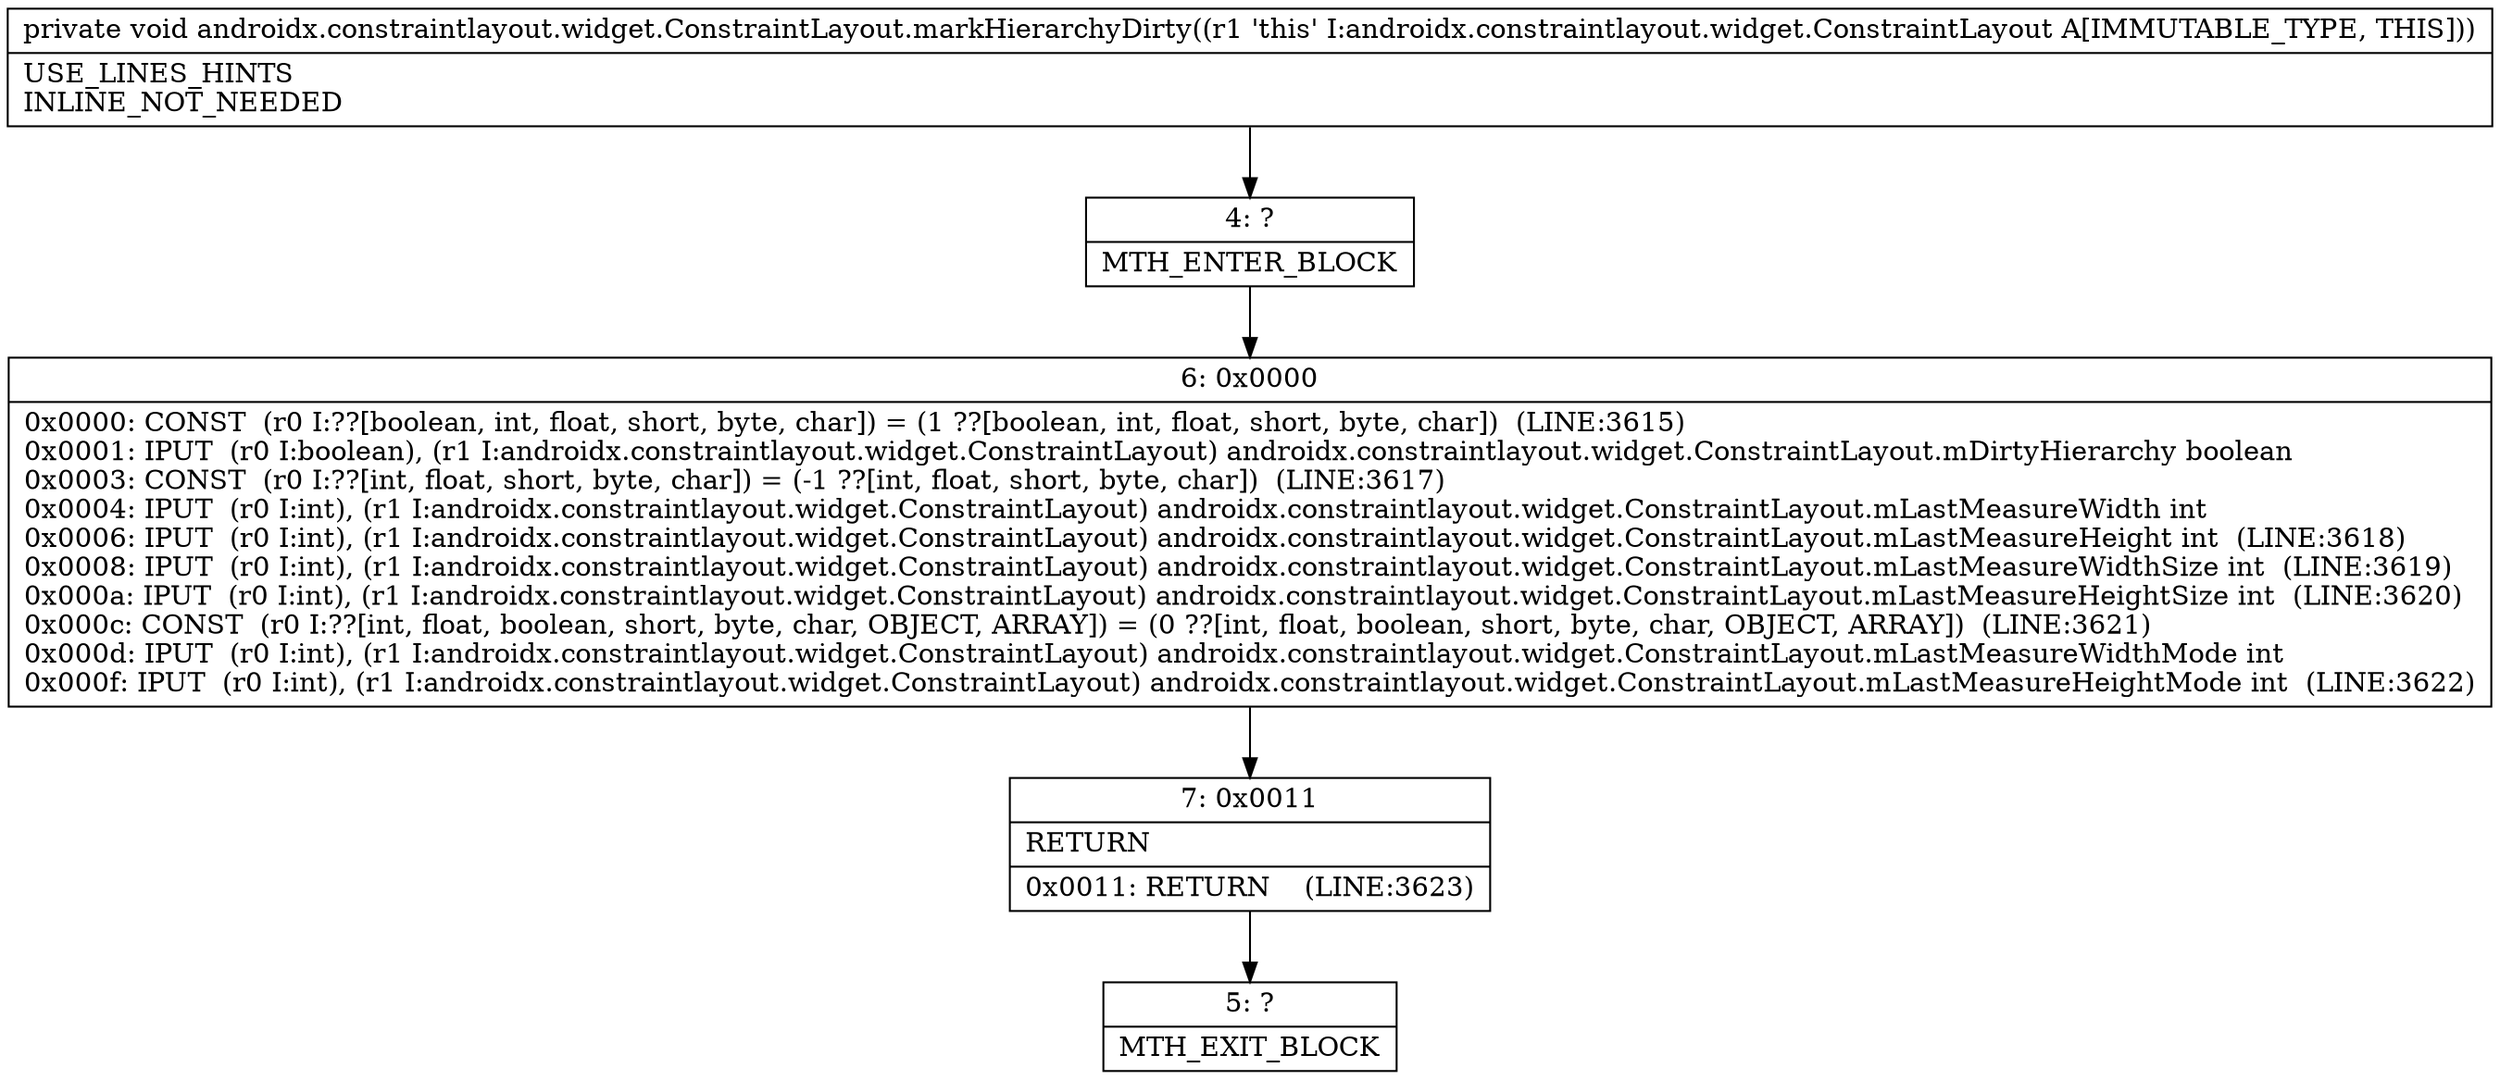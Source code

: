 digraph "CFG forandroidx.constraintlayout.widget.ConstraintLayout.markHierarchyDirty()V" {
Node_4 [shape=record,label="{4\:\ ?|MTH_ENTER_BLOCK\l}"];
Node_6 [shape=record,label="{6\:\ 0x0000|0x0000: CONST  (r0 I:??[boolean, int, float, short, byte, char]) = (1 ??[boolean, int, float, short, byte, char])  (LINE:3615)\l0x0001: IPUT  (r0 I:boolean), (r1 I:androidx.constraintlayout.widget.ConstraintLayout) androidx.constraintlayout.widget.ConstraintLayout.mDirtyHierarchy boolean \l0x0003: CONST  (r0 I:??[int, float, short, byte, char]) = (\-1 ??[int, float, short, byte, char])  (LINE:3617)\l0x0004: IPUT  (r0 I:int), (r1 I:androidx.constraintlayout.widget.ConstraintLayout) androidx.constraintlayout.widget.ConstraintLayout.mLastMeasureWidth int \l0x0006: IPUT  (r0 I:int), (r1 I:androidx.constraintlayout.widget.ConstraintLayout) androidx.constraintlayout.widget.ConstraintLayout.mLastMeasureHeight int  (LINE:3618)\l0x0008: IPUT  (r0 I:int), (r1 I:androidx.constraintlayout.widget.ConstraintLayout) androidx.constraintlayout.widget.ConstraintLayout.mLastMeasureWidthSize int  (LINE:3619)\l0x000a: IPUT  (r0 I:int), (r1 I:androidx.constraintlayout.widget.ConstraintLayout) androidx.constraintlayout.widget.ConstraintLayout.mLastMeasureHeightSize int  (LINE:3620)\l0x000c: CONST  (r0 I:??[int, float, boolean, short, byte, char, OBJECT, ARRAY]) = (0 ??[int, float, boolean, short, byte, char, OBJECT, ARRAY])  (LINE:3621)\l0x000d: IPUT  (r0 I:int), (r1 I:androidx.constraintlayout.widget.ConstraintLayout) androidx.constraintlayout.widget.ConstraintLayout.mLastMeasureWidthMode int \l0x000f: IPUT  (r0 I:int), (r1 I:androidx.constraintlayout.widget.ConstraintLayout) androidx.constraintlayout.widget.ConstraintLayout.mLastMeasureHeightMode int  (LINE:3622)\l}"];
Node_7 [shape=record,label="{7\:\ 0x0011|RETURN\l|0x0011: RETURN    (LINE:3623)\l}"];
Node_5 [shape=record,label="{5\:\ ?|MTH_EXIT_BLOCK\l}"];
MethodNode[shape=record,label="{private void androidx.constraintlayout.widget.ConstraintLayout.markHierarchyDirty((r1 'this' I:androidx.constraintlayout.widget.ConstraintLayout A[IMMUTABLE_TYPE, THIS]))  | USE_LINES_HINTS\lINLINE_NOT_NEEDED\l}"];
MethodNode -> Node_4;Node_4 -> Node_6;
Node_6 -> Node_7;
Node_7 -> Node_5;
}

